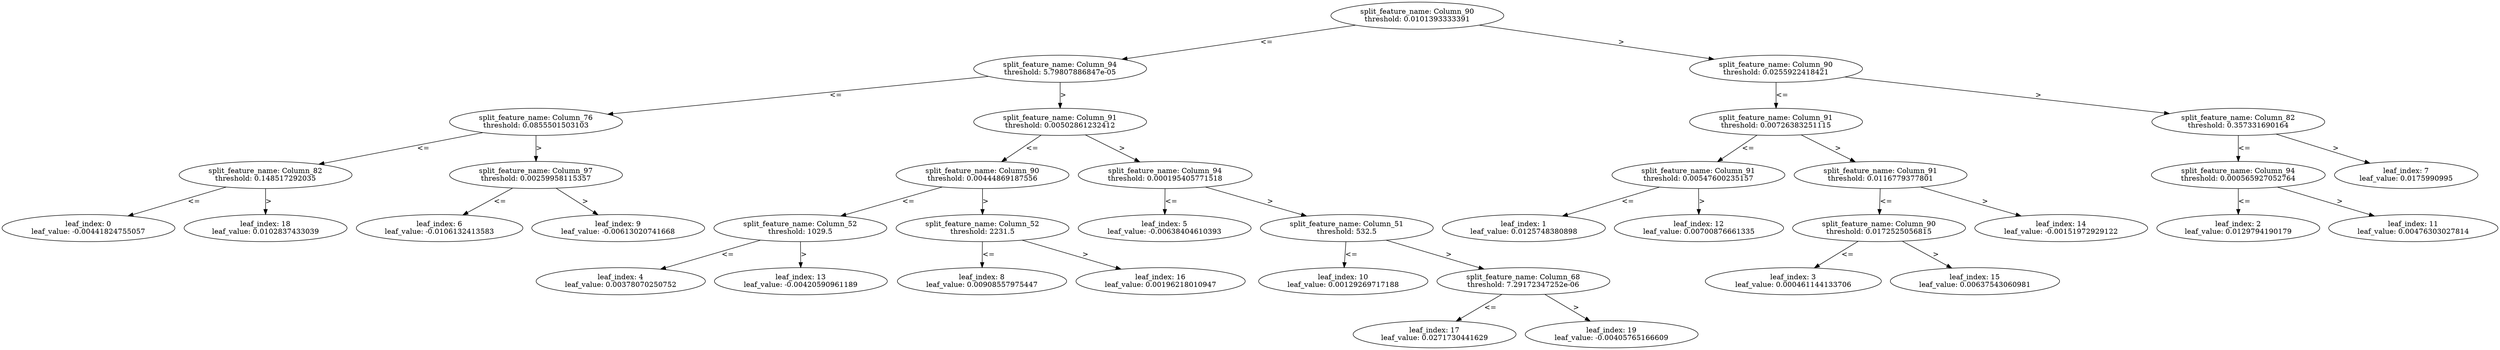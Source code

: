 digraph Tree12 {
	split0 [label="split_feature_name: Column_90\nthreshold: 0.0101393333391"]
	split3 [label="split_feature_name: Column_94\nthreshold: 5.79807886847e-05"]
	split5 [label="split_feature_name: Column_76\nthreshold: 0.0855501503103"]
	split17 [label="split_feature_name: Column_82\nthreshold: 0.148517292035"]
	leaf0 [label="leaf_index: 0\nleaf_value: -0.00441824755057"]
	split17 -> leaf0 [label="<="]
	leaf18 [label="leaf_index: 18\nleaf_value: 0.0102837433039"]
	split17 -> leaf18 [label=">"]
	split5 -> split17 [label="<="]
	split8 [label="split_feature_name: Column_97\nthreshold: 0.00259958115357"]
	leaf6 [label="leaf_index: 6\nleaf_value: -0.0106132413583"]
	split8 -> leaf6 [label="<="]
	leaf9 [label="leaf_index: 9\nleaf_value: -0.00613020741668"]
	split8 -> leaf9 [label=">"]
	split5 -> split8 [label=">"]
	split3 -> split5 [label="<="]
	split4 [label="split_feature_name: Column_91\nthreshold: 0.00502861232412"]
	split7 [label="split_feature_name: Column_90\nthreshold: 0.00444869187556"]
	split12 [label="split_feature_name: Column_52\nthreshold: 1029.5"]
	leaf4 [label="leaf_index: 4\nleaf_value: 0.00378070250752"]
	split12 -> leaf4 [label="<="]
	leaf13 [label="leaf_index: 13\nleaf_value: -0.00420590961189"]
	split12 -> leaf13 [label=">"]
	split7 -> split12 [label="<="]
	split15 [label="split_feature_name: Column_52\nthreshold: 2231.5"]
	leaf8 [label="leaf_index: 8\nleaf_value: 0.00908557975447"]
	split15 -> leaf8 [label="<="]
	leaf16 [label="leaf_index: 16\nleaf_value: 0.00196218010947"]
	split15 -> leaf16 [label=">"]
	split7 -> split15 [label=">"]
	split4 -> split7 [label="<="]
	split9 [label="split_feature_name: Column_94\nthreshold: 0.000195405771518"]
	leaf5 [label="leaf_index: 5\nleaf_value: -0.00638404610393"]
	split9 -> leaf5 [label="<="]
	split16 [label="split_feature_name: Column_51\nthreshold: 532.5"]
	leaf10 [label="leaf_index: 10\nleaf_value: 0.00129269717188"]
	split16 -> leaf10 [label="<="]
	split18 [label="split_feature_name: Column_68\nthreshold: 7.29172347252e-06"]
	leaf17 [label="leaf_index: 17\nleaf_value: 0.0271730441629"]
	split18 -> leaf17 [label="<="]
	leaf19 [label="leaf_index: 19\nleaf_value: -0.00405765166609"]
	split18 -> leaf19 [label=">"]
	split16 -> split18 [label=">"]
	split9 -> split16 [label=">"]
	split4 -> split9 [label=">"]
	split3 -> split4 [label=">"]
	split0 -> split3 [label="<="]
	split1 [label="split_feature_name: Column_90\nthreshold: 0.0255922418421"]
	split2 [label="split_feature_name: Column_91\nthreshold: 0.00726383251115"]
	split11 [label="split_feature_name: Column_91\nthreshold: 0.00547600235157"]
	leaf1 [label="leaf_index: 1\nleaf_value: 0.0125748380898"]
	split11 -> leaf1 [label="<="]
	leaf12 [label="leaf_index: 12\nleaf_value: 0.00700876661335"]
	split11 -> leaf12 [label=">"]
	split2 -> split11 [label="<="]
	split13 [label="split_feature_name: Column_91\nthreshold: 0.0116779377801"]
	split14 [label="split_feature_name: Column_90\nthreshold: 0.0172525056815"]
	leaf3 [label="leaf_index: 3\nleaf_value: 0.000461144133706"]
	split14 -> leaf3 [label="<="]
	leaf15 [label="leaf_index: 15\nleaf_value: 0.00637543060981"]
	split14 -> leaf15 [label=">"]
	split13 -> split14 [label="<="]
	leaf14 [label="leaf_index: 14\nleaf_value: -0.00151972929122"]
	split13 -> leaf14 [label=">"]
	split2 -> split13 [label=">"]
	split1 -> split2 [label="<="]
	split6 [label="split_feature_name: Column_82\nthreshold: 0.357331690164"]
	split10 [label="split_feature_name: Column_94\nthreshold: 0.000565927052764"]
	leaf2 [label="leaf_index: 2\nleaf_value: 0.0129794190179"]
	split10 -> leaf2 [label="<="]
	leaf11 [label="leaf_index: 11\nleaf_value: 0.00476303027814"]
	split10 -> leaf11 [label=">"]
	split6 -> split10 [label="<="]
	leaf7 [label="leaf_index: 7\nleaf_value: 0.0175990995"]
	split6 -> leaf7 [label=">"]
	split1 -> split6 [label=">"]
	split0 -> split1 [label=">"]
}
